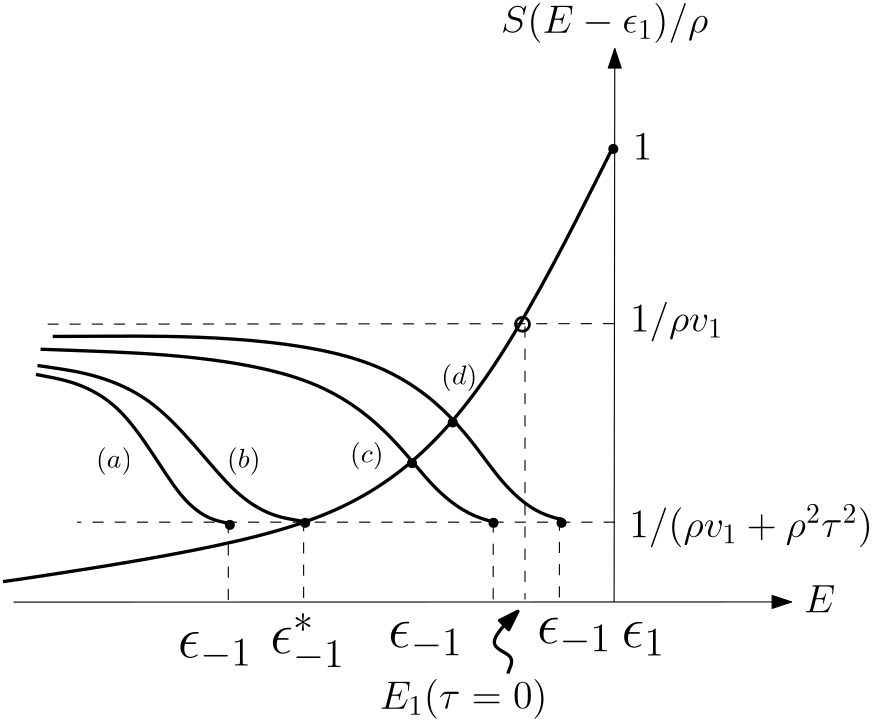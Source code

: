 <?xml version="1.0"?>
<!DOCTYPE ipe SYSTEM "ipe.dtd">
<ipe version="70010" creator="Ipe 7.0.10">
<info created="D:20111221143722" modified="D:20111226002608"/>
<ipestyle name="basic">
<symbol name="arrow/arc(spx)">
<path stroke="sym-stroke" fill="sym-stroke" pen="sym-pen">
0 0 m
-1 0.333 l
-1 -0.333 l
h
</path>
</symbol>
<symbol name="arrow/farc(spx)">
<path stroke="sym-stroke" fill="white" pen="sym-pen">
0 0 m
-1 0.333 l
-1 -0.333 l
h
</path>
</symbol>
<symbol name="mark/circle(sx)" transformations="translations">
<path fill="sym-stroke">
0.6 0 0 0.6 0 0 e
0.4 0 0 0.4 0 0 e
</path>
</symbol>
<symbol name="mark/disk(sx)" transformations="translations">
<path fill="sym-stroke">
0.6 0 0 0.6 0 0 e
</path>
</symbol>
<symbol name="mark/fdisk(sfx)" transformations="translations">
<group>
<path fill="sym-fill">
0.5 0 0 0.5 0 0 e
</path>
<path fill="sym-stroke" fillrule="eofill">
0.6 0 0 0.6 0 0 e
0.4 0 0 0.4 0 0 e
</path>
</group>
</symbol>
<symbol name="mark/box(sx)" transformations="translations">
<path fill="sym-stroke" fillrule="eofill">
-0.6 -0.6 m
0.6 -0.6 l
0.6 0.6 l
-0.6 0.6 l
h
-0.4 -0.4 m
0.4 -0.4 l
0.4 0.4 l
-0.4 0.4 l
h
</path>
</symbol>
<symbol name="mark/square(sx)" transformations="translations">
<path fill="sym-stroke">
-0.6 -0.6 m
0.6 -0.6 l
0.6 0.6 l
-0.6 0.6 l
h
</path>
</symbol>
<symbol name="mark/fsquare(sfx)" transformations="translations">
<group>
<path fill="sym-fill">
-0.5 -0.5 m
0.5 -0.5 l
0.5 0.5 l
-0.5 0.5 l
h
</path>
<path fill="sym-stroke" fillrule="eofill">
-0.6 -0.6 m
0.6 -0.6 l
0.6 0.6 l
-0.6 0.6 l
h
-0.4 -0.4 m
0.4 -0.4 l
0.4 0.4 l
-0.4 0.4 l
h
</path>
</group>
</symbol>
<symbol name="mark/cross(sx)" transformations="translations">
<group>
<path fill="sym-stroke">
-0.43 -0.57 m
0.57 0.43 l
0.43 0.57 l
-0.57 -0.43 l
h
</path>
<path fill="sym-stroke">
-0.43 0.57 m
0.57 -0.43 l
0.43 -0.57 l
-0.57 0.43 l
h
</path>
</group>
</symbol>
<symbol name="arrow/fnormal(spx)">
<path stroke="sym-stroke" fill="white" pen="sym-pen">
0 0 m
-1 0.333 l
-1 -0.333 l
h
</path>
</symbol>
<symbol name="arrow/pointed(spx)">
<path stroke="sym-stroke" fill="sym-stroke" pen="sym-pen">
0 0 m
-1 0.333 l
-0.8 0 l
-1 -0.333 l
h
</path>
</symbol>
<symbol name="arrow/fpointed(spx)">
<path stroke="sym-stroke" fill="white" pen="sym-pen">
0 0 m
-1 0.333 l
-0.8 0 l
-1 -0.333 l
h
</path>
</symbol>
<symbol name="arrow/linear(spx)">
<path stroke="sym-stroke" pen="sym-pen">
-1 0.333 m
0 0 l
-1 -0.333 l
</path>
</symbol>
<symbol name="arrow/fdouble(spx)">
<path stroke="sym-stroke" fill="white" pen="sym-pen">
0 0 m
-1 0.333 l
-1 -0.333 l
h
-1 0 m
-2 0.333 l
-2 -0.333 l
h
</path>
</symbol>
<symbol name="arrow/double(spx)">
<path stroke="sym-stroke" fill="sym-stroke" pen="sym-pen">
0 0 m
-1 0.333 l
-1 -0.333 l
h
-1 0 m
-2 0.333 l
-2 -0.333 l
h
</path>
</symbol>
<pen name="heavier" value="0.8"/>
<pen name="fat" value="1.2"/>
<pen name="ultrafat" value="2"/>
<symbolsize name="large" value="5"/>
<symbolsize name="small" value="2"/>
<symbolsize name="tiny" value="1.1"/>
<arrowsize name="large" value="10"/>
<arrowsize name="small" value="5"/>
<arrowsize name="tiny" value="3"/>
<color name="red" value="1 0 0"/>
<color name="green" value="0 1 0"/>
<color name="blue" value="0 0 1"/>
<color name="yellow" value="1 1 0"/>
<color name="orange" value="1 0.647 0"/>
<color name="gold" value="1 0.843 0"/>
<color name="purple" value="0.627 0.125 0.941"/>
<color name="gray" value="0.745"/>
<color name="brown" value="0.647 0.165 0.165"/>
<color name="navy" value="0 0 0.502"/>
<color name="pink" value="1 0.753 0.796"/>
<color name="seagreen" value="0.18 0.545 0.341"/>
<color name="turquoise" value="0.251 0.878 0.816"/>
<color name="violet" value="0.933 0.51 0.933"/>
<color name="darkblue" value="0 0 0.545"/>
<color name="darkcyan" value="0 0.545 0.545"/>
<color name="darkgray" value="0.663"/>
<color name="darkgreen" value="0 0.392 0"/>
<color name="darkmagenta" value="0.545 0 0.545"/>
<color name="darkorange" value="1 0.549 0"/>
<color name="darkred" value="0.545 0 0"/>
<color name="lightblue" value="0.678 0.847 0.902"/>
<color name="lightcyan" value="0.878 1 1"/>
<color name="lightgray" value="0.827"/>
<color name="lightgreen" value="0.565 0.933 0.565"/>
<color name="lightyellow" value="1 1 0.878"/>
<dashstyle name="dashed" value="[4] 0"/>
<dashstyle name="dotted" value="[1 3] 0"/>
<dashstyle name="dash dotted" value="[4 2 1 2] 0"/>
<dashstyle name="dash dot dotted" value="[4 2 1 2 1 2] 0"/>
<textsize name="large" value="\large"/>
<textsize name="Large" value="\Large"/>
<textsize name="LARGE" value="\LARGE"/>
<textsize name="huge" value="\huge"/>
<textsize name="Huge" value="\Huge"/>
<textsize name="small" value="\small"/>
<textsize name="footnote" value="\footnotesize"/>
<textsize name="tiny" value="\tiny"/>
<textstyle name="center" begin="\begin{center}" end="\end{center}"/>
<textstyle name="itemize" begin="\begin{itemize}" end="\end{itemize}"/>
<textstyle name="item" begin="\begin{itemize}\item{}" end="\end{itemize}"/>
<gridsize name="4 pts" value="4"/>
<gridsize name="8 pts (~3 mm)" value="8"/>
<gridsize name="16 pts (~6 mm)" value="16"/>
<gridsize name="32 pts (~12 mm)" value="32"/>
<gridsize name="10 pts (~3.5 mm)" value="10"/>
<gridsize name="20 pts (~7 mm)" value="20"/>
<gridsize name="14 pts (~5 mm)" value="14"/>
<gridsize name="28 pts (~10 mm)" value="28"/>
<gridsize name="56 pts (~20 mm)" value="56"/>
<anglesize name="90 deg" value="90"/>
<anglesize name="60 deg" value="60"/>
<anglesize name="45 deg" value="45"/>
<anglesize name="30 deg" value="30"/>
<anglesize name="22.5 deg" value="22.5"/>
<tiling name="falling" angle="-60" step="4" width="1"/>
<tiling name="rising" angle="30" step="4" width="1"/>
</ipestyle>
<page>
<layer name="alpha"/>
<view layers="alpha" active="alpha"/>
<path layer="alpha" stroke="black" arrow="normal/normal">
167.962 127.604 m
448.036 127.667 l
</path>
<path matrix="1 0 0 1.13831 0 -17.6578" stroke="black" arrow="normal/normal">
384.145 127.666 m
384.386 302.67 l
</path>
<text matrix="1 0 0 1 -51.6072 -33.3828" transformations="translations" pos="395 365.989" stroke="black" type="label" valign="baseline" size="Large">$S(E-\epsilon_1)/\rho$</text>
<path matrix="0.933895 0 0 0.554053 25.4969 86.0205" stroke="black" dash="dashed">
384 256 m
165.696 255.645 l
</path>
<path stroke="black" pen="fat">
182.053 223.244 m
310.664 223.774
344.372 164.785
364.155 157.112
365.499 157.718 s
</path>
<text matrix="1 0 0 1 261.861 -94.9958" transformations="translations" pos="128 320" stroke="black" type="label" valign="baseline" size="Large">${1}/{\rho{}v_{1}}$</text>
<text matrix="1.00469 0 0 -0.948964 -1.69445 332.805" transformations="translations" pos="389.485 191.625" stroke="black" type="label" valign="baseline" size="Large">$1/(\rho{}v_{1}+\rho^{2}\tau^{2})$</text>
<path matrix="-0.137498 0 0 0.229125 410.566 98.6084" stroke="black" dash="dashed">
335.243 256.094 m
335.506 127.774 l
</path>
<path matrix="61.0314 0 0 1.54735 -16017.17 -69.24" stroke="black" dash="dashed">
268.21 191.348 m
268.21 127.835 l
</path>
<text matrix="1 0 0 1 102.912 2.17607" transformations="translations" pos="253.445 110.844" stroke="black" type="label" valign="baseline" size="huge">$\epsilon_{-1}$</text>
<use matrix="0.210619 0 0 1.48404 294.726 -57.4162" name="mark/circle(sx)" pos="268.032 192.066" size="large" stroke="black"/>
<text matrix="1 0 0 1 -28.0856 -22.8408" transformations="translations" pos="327.854 112.076" stroke="black" type="label" valign="baseline" size="Large">$E_1(\tau=0)$</text>
<path stroke="black" pen="fat">
383.583 291.096 m
342.238 208.601
302.951 166.695
255.152 149.015
170.832 135.838
164.166 135.005 s
</path>
<text matrix="0.801401 0 0 0.581865 183.722 47.0208" transformations="translations" pos="253.445 110.844" stroke="black" type="label" valign="baseline" size="huge">$\epsilon_{1}$</text>
<path matrix="0.97165 0 0 0.91008 -3.94367 8.58824" stroke="black" pen="fat" rarrow="normal/normal">
363.758 127.135 m
350.834 113.309
363.157 110.003
360.151 103.391
360.151 102.489 s
</path>
<path matrix="0.864188 0 0 688.4 52.5215 -132016.42" stroke="black" dash="dashed">
384 192 m
160 192 l
</path>
<text matrix="1 0 0 1 1.99496 -7.69484" transformations="translations" pos="450.479 131.676" stroke="black" type="label" valign="baseline" size="Large">$E$</text>
<path matrix="1 0 0 0.889402 -15.0219 12.6902" stroke="black" dash="dashed">
287.392 162.381 m
287.392 127.993 l
</path>
<use matrix="1 0 0 0.889402 -15.0219 12.6902" name="mark/disk(sx)" pos="287.938 161.29" size="normal" stroke="black"/>
<path stroke="black" pen="fat">
177.665 218.644 m
286.849 214.614
319.824 163.686
340.706 156.012
342.05 156.618 s
</path>
<path stroke="black" pen="fat">
176.566 212.782 m
218.334 206.553
249.111 160.755
271.827 156.725 s
</path>
<path matrix="0.731799 0 0 0.958313 46.8027 5.65967" stroke="black" pen="fat">
176.566 212.782 m
218.334 206.553
249.111 160.755
271.827 156.725 s
</path>
<use name="mark/disk(sx)" pos="326.053 192.264" size="normal" stroke="black"/>
<use name="mark/disk(sx)" pos="311.397 177.609" size="normal" stroke="black"/>
<path matrix="1 0 0 0.889402 -42.135 11.9573" stroke="black" dash="dashed">
287.392 162.381 m
287.392 127.993 l
</path>
<use matrix="1 0 0 0.889402 -42.135 11.9573" name="mark/disk(sx)" pos="287.938 161.29" size="normal" stroke="black"/>
<text matrix="1 0 0 1 49.4192 0.710434" transformations="translations" pos="253.445 110.844" stroke="black" type="label" valign="baseline" size="huge">$\epsilon_{-1}$</text>
<text matrix="1 0 0 1 6.91811 -1.4879" transformations="translations" pos="253.445 110.844" stroke="black" type="label" valign="baseline" size="huge">$\epsilon_{-1}^{*}$</text>
<text matrix="1 0 0 1 -26.4233 -2.95345" transformations="translations" pos="253.445 110.844" stroke="black" type="label" valign="baseline" size="huge">$\epsilon_{-1}$</text>
<text matrix="1 0 0 1 262.814 -33.0763" transformations="translations" pos="128 320" stroke="black" type="label" valign="baseline" size="Large">${1}$</text>
<text transformations="translations" pos="321.949 205.967" stroke="black" type="label" valign="baseline">$(d)$</text>
<text transformations="translations" pos="289.084 177.865" stroke="black" type="label" valign="baseline">$(c)$</text>
<text transformations="translations" pos="244.788 175.96" stroke="black" type="label" valign="baseline">$(b)$</text>
<text transformations="translations" pos="197.633 175.96" stroke="black" type="label" valign="baseline">$(a)$</text>
<use name="mark/disk(sx)" pos="383.869 290.75" size="normal" stroke="black"/>
<path matrix="-0.137498 0 0 0.229125 386.736 97.9373" stroke="black" dash="dashed">
335.243 256.094 m
335.506 127.774 l
</path>
<use matrix="1 0 0 0.889402 52.7767 12.6905" name="mark/disk(sx)" pos="287.938 161.29" size="normal" stroke="black"/>
<use matrix="1 0 0 0.889402 77.2781 12.6905" name="mark/disk(sx)" pos="287.938 161.29" size="normal" stroke="black"/>
</page>
</ipe>
